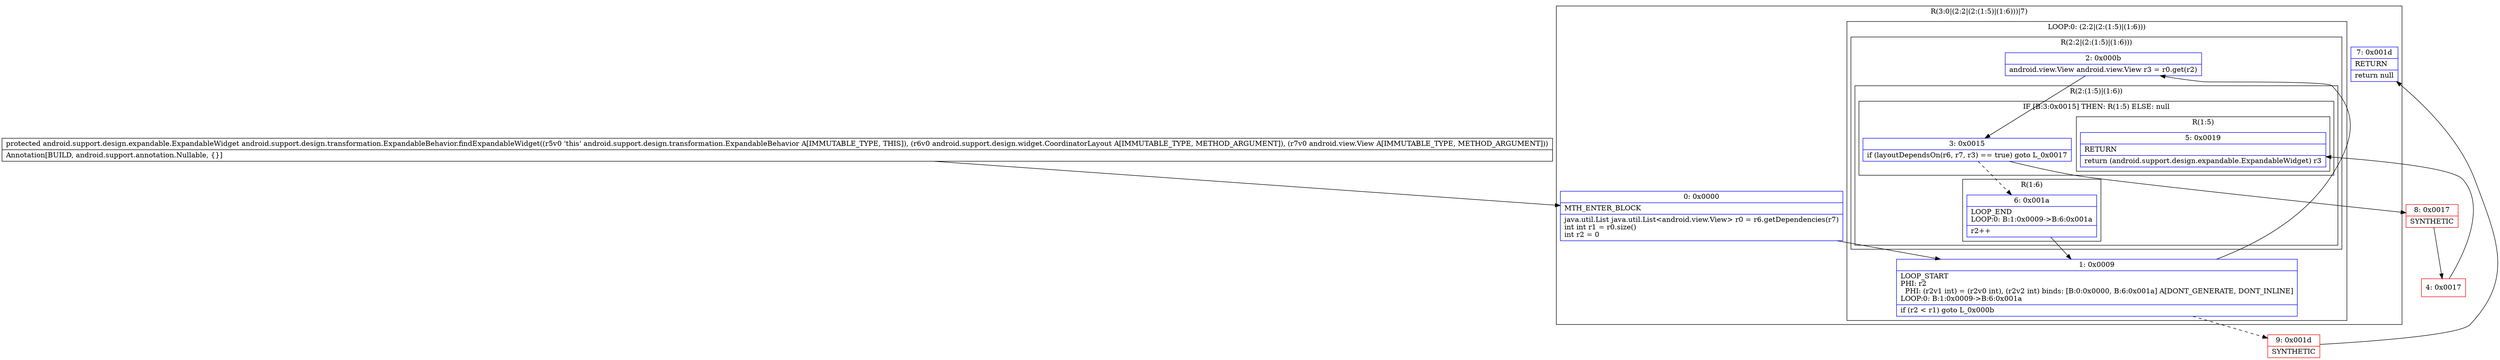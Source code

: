 digraph "CFG forandroid.support.design.transformation.ExpandableBehavior.findExpandableWidget(Landroid\/support\/design\/widget\/CoordinatorLayout;Landroid\/view\/View;)Landroid\/support\/design\/expandable\/ExpandableWidget;" {
subgraph cluster_Region_452678129 {
label = "R(3:0|(2:2|(2:(1:5)|(1:6)))|7)";
node [shape=record,color=blue];
Node_0 [shape=record,label="{0\:\ 0x0000|MTH_ENTER_BLOCK\l|java.util.List java.util.List\<android.view.View\> r0 = r6.getDependencies(r7)\lint int r1 = r0.size()\lint r2 = 0\l}"];
subgraph cluster_LoopRegion_1041691557 {
label = "LOOP:0: (2:2|(2:(1:5)|(1:6)))";
node [shape=record,color=blue];
Node_1 [shape=record,label="{1\:\ 0x0009|LOOP_START\lPHI: r2 \l  PHI: (r2v1 int) = (r2v0 int), (r2v2 int) binds: [B:0:0x0000, B:6:0x001a] A[DONT_GENERATE, DONT_INLINE]\lLOOP:0: B:1:0x0009\-\>B:6:0x001a\l|if (r2 \< r1) goto L_0x000b\l}"];
subgraph cluster_Region_1426489201 {
label = "R(2:2|(2:(1:5)|(1:6)))";
node [shape=record,color=blue];
Node_2 [shape=record,label="{2\:\ 0x000b|android.view.View android.view.View r3 = r0.get(r2)\l}"];
subgraph cluster_Region_1450995286 {
label = "R(2:(1:5)|(1:6))";
node [shape=record,color=blue];
subgraph cluster_IfRegion_164521591 {
label = "IF [B:3:0x0015] THEN: R(1:5) ELSE: null";
node [shape=record,color=blue];
Node_3 [shape=record,label="{3\:\ 0x0015|if (layoutDependsOn(r6, r7, r3) == true) goto L_0x0017\l}"];
subgraph cluster_Region_1876258248 {
label = "R(1:5)";
node [shape=record,color=blue];
Node_5 [shape=record,label="{5\:\ 0x0019|RETURN\l|return (android.support.design.expandable.ExpandableWidget) r3\l}"];
}
}
subgraph cluster_Region_1241170528 {
label = "R(1:6)";
node [shape=record,color=blue];
Node_6 [shape=record,label="{6\:\ 0x001a|LOOP_END\lLOOP:0: B:1:0x0009\-\>B:6:0x001a\l|r2++\l}"];
}
}
}
}
Node_7 [shape=record,label="{7\:\ 0x001d|RETURN\l|return null\l}"];
}
Node_4 [shape=record,color=red,label="{4\:\ 0x0017}"];
Node_8 [shape=record,color=red,label="{8\:\ 0x0017|SYNTHETIC\l}"];
Node_9 [shape=record,color=red,label="{9\:\ 0x001d|SYNTHETIC\l}"];
MethodNode[shape=record,label="{protected android.support.design.expandable.ExpandableWidget android.support.design.transformation.ExpandableBehavior.findExpandableWidget((r5v0 'this' android.support.design.transformation.ExpandableBehavior A[IMMUTABLE_TYPE, THIS]), (r6v0 android.support.design.widget.CoordinatorLayout A[IMMUTABLE_TYPE, METHOD_ARGUMENT]), (r7v0 android.view.View A[IMMUTABLE_TYPE, METHOD_ARGUMENT]))  | Annotation[BUILD, android.support.annotation.Nullable, \{\}]\l}"];
MethodNode -> Node_0;
Node_0 -> Node_1;
Node_1 -> Node_2;
Node_1 -> Node_9[style=dashed];
Node_2 -> Node_3;
Node_3 -> Node_6[style=dashed];
Node_3 -> Node_8;
Node_6 -> Node_1;
Node_4 -> Node_5;
Node_8 -> Node_4;
Node_9 -> Node_7;
}

